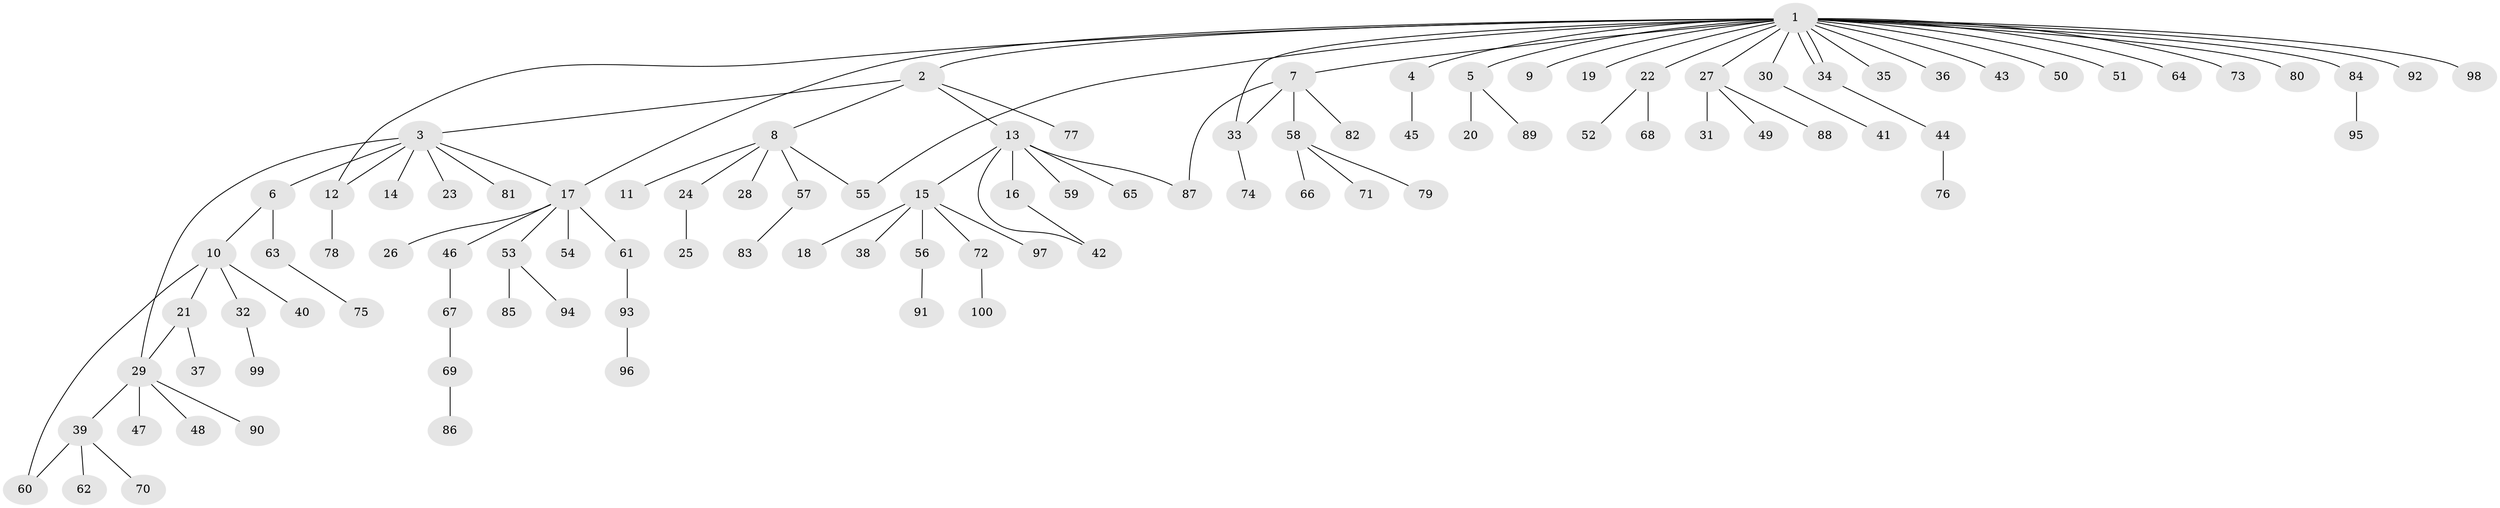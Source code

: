 // coarse degree distribution, {25: 0.013513513513513514, 11: 0.013513513513513514, 1: 0.6621621621621622, 2: 0.1891891891891892, 3: 0.02702702702702703, 7: 0.013513513513513514, 5: 0.02702702702702703, 4: 0.02702702702702703, 10: 0.013513513513513514, 6: 0.013513513513513514}
// Generated by graph-tools (version 1.1) at 2025/41/03/06/25 10:41:50]
// undirected, 100 vertices, 108 edges
graph export_dot {
graph [start="1"]
  node [color=gray90,style=filled];
  1;
  2;
  3;
  4;
  5;
  6;
  7;
  8;
  9;
  10;
  11;
  12;
  13;
  14;
  15;
  16;
  17;
  18;
  19;
  20;
  21;
  22;
  23;
  24;
  25;
  26;
  27;
  28;
  29;
  30;
  31;
  32;
  33;
  34;
  35;
  36;
  37;
  38;
  39;
  40;
  41;
  42;
  43;
  44;
  45;
  46;
  47;
  48;
  49;
  50;
  51;
  52;
  53;
  54;
  55;
  56;
  57;
  58;
  59;
  60;
  61;
  62;
  63;
  64;
  65;
  66;
  67;
  68;
  69;
  70;
  71;
  72;
  73;
  74;
  75;
  76;
  77;
  78;
  79;
  80;
  81;
  82;
  83;
  84;
  85;
  86;
  87;
  88;
  89;
  90;
  91;
  92;
  93;
  94;
  95;
  96;
  97;
  98;
  99;
  100;
  1 -- 2;
  1 -- 4;
  1 -- 5;
  1 -- 7;
  1 -- 9;
  1 -- 12;
  1 -- 17;
  1 -- 19;
  1 -- 22;
  1 -- 27;
  1 -- 30;
  1 -- 33;
  1 -- 34;
  1 -- 34;
  1 -- 35;
  1 -- 36;
  1 -- 43;
  1 -- 50;
  1 -- 51;
  1 -- 55;
  1 -- 64;
  1 -- 73;
  1 -- 80;
  1 -- 84;
  1 -- 92;
  1 -- 98;
  2 -- 3;
  2 -- 8;
  2 -- 13;
  2 -- 77;
  3 -- 6;
  3 -- 12;
  3 -- 14;
  3 -- 17;
  3 -- 23;
  3 -- 29;
  3 -- 81;
  4 -- 45;
  5 -- 20;
  5 -- 89;
  6 -- 10;
  6 -- 63;
  7 -- 33;
  7 -- 58;
  7 -- 82;
  7 -- 87;
  8 -- 11;
  8 -- 24;
  8 -- 28;
  8 -- 55;
  8 -- 57;
  10 -- 21;
  10 -- 32;
  10 -- 40;
  10 -- 60;
  12 -- 78;
  13 -- 15;
  13 -- 16;
  13 -- 42;
  13 -- 59;
  13 -- 65;
  13 -- 87;
  15 -- 18;
  15 -- 38;
  15 -- 56;
  15 -- 72;
  15 -- 97;
  16 -- 42;
  17 -- 26;
  17 -- 46;
  17 -- 53;
  17 -- 54;
  17 -- 61;
  21 -- 29;
  21 -- 37;
  22 -- 52;
  22 -- 68;
  24 -- 25;
  27 -- 31;
  27 -- 49;
  27 -- 88;
  29 -- 39;
  29 -- 47;
  29 -- 48;
  29 -- 90;
  30 -- 41;
  32 -- 99;
  33 -- 74;
  34 -- 44;
  39 -- 60;
  39 -- 62;
  39 -- 70;
  44 -- 76;
  46 -- 67;
  53 -- 85;
  53 -- 94;
  56 -- 91;
  57 -- 83;
  58 -- 66;
  58 -- 71;
  58 -- 79;
  61 -- 93;
  63 -- 75;
  67 -- 69;
  69 -- 86;
  72 -- 100;
  84 -- 95;
  93 -- 96;
}
